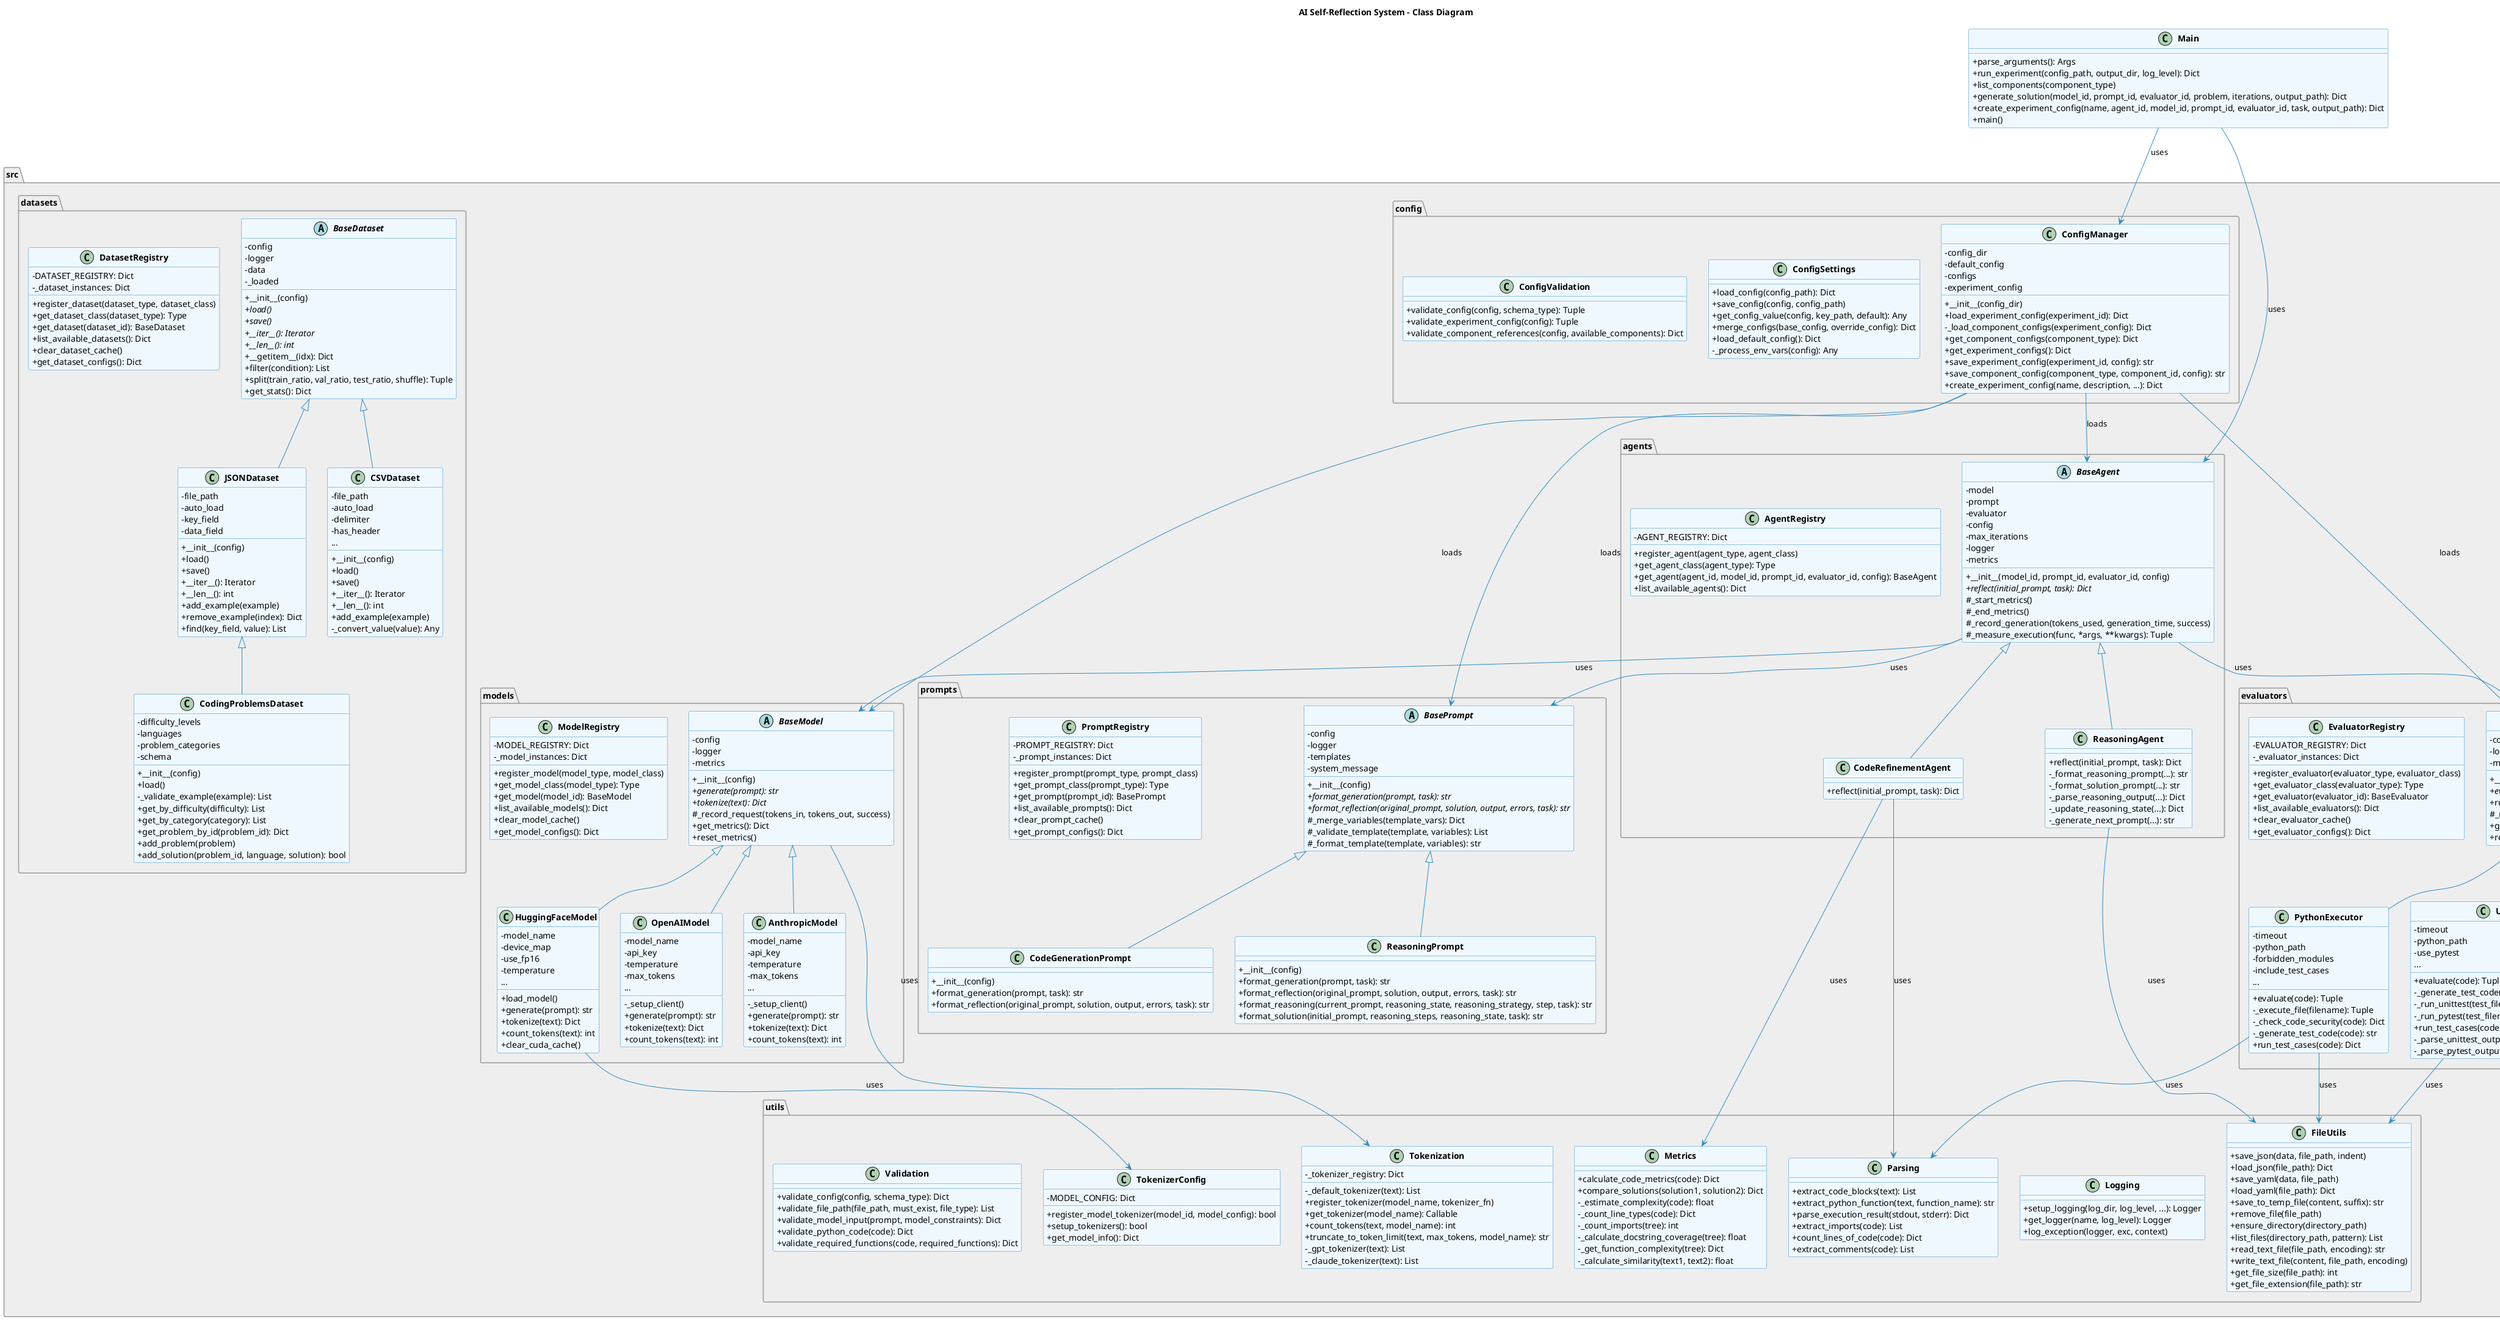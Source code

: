 @startuml "AI Self-Reflection System"

' Style settings
skinparam classAttributeIconSize 0
skinparam classFontStyle bold
skinparam classBackgroundColor #f0f8ff
skinparam classBorderColor #2E8BC0
skinparam packageBackgroundColor #EEEEEE
skinparam packageBorderColor #999999
skinparam arrowColor #2E8BC0
skinparam stereotypeCBackgroundColor #ADD8E6

' Title
title AI Self-Reflection System - Class Diagram

' Packages
package "src.agents" {
  abstract class BaseAgent {
    -model
    -prompt
    -evaluator
    -config
    -max_iterations
    -logger
    -metrics
    +__init__(model_id, prompt_id, evaluator_id, config)
    +{abstract} reflect(initial_prompt, task): Dict
    #_start_metrics()
    #_end_metrics()
    #_record_generation(tokens_used, generation_time, success)
    #_measure_execution(func, *args, **kwargs): Tuple
  }

  class CodeRefinementAgent {
    +reflect(initial_prompt, task): Dict
  }

  class ReasoningAgent {
    +reflect(initial_prompt, task): Dict
    -_format_reasoning_prompt(...): str
    -_format_solution_prompt(...): str
    -_parse_reasoning_output(...): Dict
    -_update_reasoning_state(...): Dict
    -_generate_next_prompt(...): str
  }

  class AgentRegistry {
    -AGENT_REGISTRY: Dict
    +register_agent(agent_type, agent_class)
    +get_agent_class(agent_type): Type
    +get_agent(agent_id, model_id, prompt_id, evaluator_id, config): BaseAgent
    +list_available_agents(): Dict
  }

  BaseAgent <|-- CodeRefinementAgent
  BaseAgent <|-- ReasoningAgent
}

package "src.models" {
  abstract class BaseModel {
    -config
    -logger
    -metrics
    +__init__(config)
    +{abstract} generate(prompt): str
    +{abstract} tokenize(text): Dict
    #_record_request(tokens_in, tokens_out, success)
    +get_metrics(): Dict
    +reset_metrics()
  }

  class HuggingFaceModel {
    -model_name
    -device_map
    -use_fp16
    -temperature
    ...
    +load_model()
    +generate(prompt): str
    +tokenize(text): Dict
    +count_tokens(text): int
    +clear_cuda_cache()
  }

  class OpenAIModel {
    -model_name
    -api_key
    -temperature
    -max_tokens
    ...
    -_setup_client()
    +generate(prompt): str
    +tokenize(text): Dict
    +count_tokens(text): int
  }

  class AnthropicModel {
    -model_name
    -api_key
    -temperature
    -max_tokens
    ...
    -_setup_client()
    +generate(prompt): str
    +tokenize(text): Dict
    +count_tokens(text): int
  }

  class ModelRegistry {
    -MODEL_REGISTRY: Dict
    -_model_instances: Dict
    +register_model(model_type, model_class)
    +get_model_class(model_type): Type
    +get_model(model_id): BaseModel
    +list_available_models(): Dict
    +clear_model_cache()
    +get_model_configs(): Dict
  }

  BaseModel <|-- HuggingFaceModel
  BaseModel <|-- OpenAIModel
  BaseModel <|-- AnthropicModel
}

package "src.prompts" {
  abstract class BasePrompt {
    -config
    -logger
    -templates
    -system_message
    +__init__(config)
    +{abstract} format_generation(prompt, task): str
    +{abstract} format_reflection(original_prompt, solution, output, errors, task): str
    #_merge_variables(template_vars): Dict
    #_validate_template(template, variables): List
    #_format_template(template, variables): str
  }

  class CodeGenerationPrompt {
    +__init__(config)
    +format_generation(prompt, task): str
    +format_reflection(original_prompt, solution, output, errors, task): str
  }

  class ReasoningPrompt {
    +__init__(config)
    +format_generation(prompt, task): str
    +format_reflection(original_prompt, solution, output, errors, task): str
    +format_reasoning(current_prompt, reasoning_state, reasoning_strategy, step, task): str
    +format_solution(initial_prompt, reasoning_steps, reasoning_state, task): str
  }

  class PromptRegistry {
    -PROMPT_REGISTRY: Dict
    -_prompt_instances: Dict
    +register_prompt(prompt_type, prompt_class)
    +get_prompt_class(prompt_type): Type
    +get_prompt(prompt_id): BasePrompt
    +list_available_prompts(): Dict
    +clear_prompt_cache()
    +get_prompt_configs(): Dict
  }

  BasePrompt <|-- CodeGenerationPrompt
  BasePrompt <|-- ReasoningPrompt
}

package "src.evaluators" {
  abstract class BaseEvaluator {
    -config
    -logger
    -metrics
    +__init__(config)
    +{abstract} evaluate(code): Tuple
    +run_test_cases(code): Dict
    #_record_evaluation(success, execution_time)
    +get_metrics(): Dict
    +reset_metrics()
  }

  class PythonExecutor {
    -timeout
    -python_path
    -forbidden_modules
    -include_test_cases
    ...
    +evaluate(code): Tuple
    -_execute_file(filename): Tuple
    -_check_code_security(code): Dict
    -_generate_test_code(code): str
    +run_test_cases(code): Dict
  }

  class UnitTester {
    -timeout
    -python_path
    -use_pytest
    ...
    +evaluate(code): Tuple
    -_generate_test_code(code, function_name): str
    -_run_unittest(test_filename): Tuple
    -_run_pytest(test_filename): Tuple
    +run_test_cases(code): Dict
    -_parse_unittest_output(output, errors): Dict
    -_parse_pytest_output(output, errors): Dict
  }

  class CodeAnalyzer {
    -timeout
    -python_path
    -use_pylint
    -use_flake8
    ...
    +evaluate(code): Tuple
    -_analyze_ast(code): Tuple
    -_run_pylint(filename): Tuple
    -_run_flake8(filename): Tuple
    -_run_mypy(filename): Tuple
  }

  class EvaluatorRegistry {
    -EVALUATOR_REGISTRY: Dict
    -_evaluator_instances: Dict
    +register_evaluator(evaluator_type, evaluator_class)
    +get_evaluator_class(evaluator_type): Type
    +get_evaluator(evaluator_id): BaseEvaluator
    +list_available_evaluators(): Dict
    +clear_evaluator_cache()
    +get_evaluator_configs(): Dict
  }

  BaseEvaluator <|-- PythonExecutor
  BaseEvaluator <|-- UnitTester
  BaseEvaluator <|-- CodeAnalyzer
}

package "src.datasets" {
  abstract class BaseDataset {
    -config
    -logger
    -data
    -_loaded
    +__init__(config)
    +{abstract} load()
    +{abstract} save()
    +{abstract} __iter__(): Iterator
    +{abstract} __len__(): int
    +__getitem__(idx): Dict
    +filter(condition): List
    +split(train_ratio, val_ratio, test_ratio, shuffle): Tuple
    +get_stats(): Dict
  }

  class JSONDataset {
    -file_path
    -auto_load
    -key_field
    -data_field
    +__init__(config)
    +load()
    +save()
    +__iter__(): Iterator
    +__len__(): int
    +add_example(example)
    +remove_example(index): Dict
    +find(key_field, value): List
  }

  class CSVDataset {
    -file_path
    -auto_load
    -delimiter
    -has_header
    ...
    +__init__(config)
    +load()
    +save()
    +__iter__(): Iterator
    +__len__(): int
    +add_example(example)
    -_convert_value(value): Any
  }

  class CodingProblemsDataset {
    -difficulty_levels
    -languages
    -problem_categories
    -schema
    +__init__(config)
    +load()
    -_validate_example(example): List
    +get_by_difficulty(difficulty): List
    +get_by_category(category): List
    +get_problem_by_id(problem_id): Dict
    +add_problem(problem)
    +add_solution(problem_id, language, solution): bool
  }

  class DatasetRegistry {
    -DATASET_REGISTRY: Dict
    -_dataset_instances: Dict
    +register_dataset(dataset_type, dataset_class)
    +get_dataset_class(dataset_type): Type
    +get_dataset(dataset_id): BaseDataset
    +list_available_datasets(): Dict
    +clear_dataset_cache()
    +get_dataset_configs(): Dict
  }

  BaseDataset <|-- JSONDataset
  BaseDataset <|-- CSVDataset
  JSONDataset <|-- CodingProblemsDataset
}

package "src.config" {
  class ConfigManager {
    -config_dir
    -default_config
    -configs
    -experiment_config
    +__init__(config_dir)
    +load_experiment_config(experiment_id): Dict
    -_load_component_configs(experiment_config): Dict
    +get_component_configs(component_type): Dict
    +get_experiment_configs(): Dict
    +save_experiment_config(experiment_id, config): str
    +save_component_config(component_type, component_id, config): str
    +create_experiment_config(name, description, ...): Dict
  }

  class ConfigSettings {
    +load_config(config_path): Dict
    +save_config(config, config_path)
    +get_config_value(config, key_path, default): Any
    +merge_configs(base_config, override_config): Dict
    +load_default_config(): Dict
    -_process_env_vars(config): Any
  }

  class ConfigValidation {
    +validate_config(config, schema_type): Tuple
    +validate_experiment_config(config): Tuple
    +validate_component_references(config, available_components): Dict
  }
}

package "src.utils" {
  class FileUtils {
    +save_json(data, file_path, indent)
    +load_json(file_path): Dict
    +save_yaml(data, file_path)
    +load_yaml(file_path): Dict
    +save_to_temp_file(content, suffix): str
    +remove_file(file_path)
    +ensure_directory(directory_path)
    +list_files(directory_path, pattern): List
    +read_text_file(file_path, encoding): str
    +write_text_file(content, file_path, encoding)
    +get_file_size(file_path): int
    +get_file_extension(file_path): str
  }

  class Logging {
    +setup_logging(log_dir, log_level, ...): Logger
    +get_logger(name, log_level): Logger
    +log_exception(logger, exc, context)
  }

  class Metrics {
    +calculate_code_metrics(code): Dict
    +compare_solutions(solution1, solution2): Dict
    -_estimate_complexity(code): float
    -_count_line_types(code): Dict
    -_count_imports(tree): int
    -_calculate_docstring_coverage(tree): float
    -_get_function_complexity(tree): Dict
    -_calculate_similarity(text1, text2): float
  }

  class Parsing {
    +extract_code_blocks(text): List
    +extract_python_function(text, function_name): str
    +parse_execution_result(stdout, stderr): Dict
    +extract_imports(code): List
    +count_lines_of_code(code): Dict
    +extract_comments(code): List
  }

  class Tokenization {
    -_default_tokenizer(text): List
    -_tokenizer_registry: Dict
    +register_tokenizer(model_name, tokenizer_fn)
    +get_tokenizer(model_name): Callable
    +count_tokens(text, model_name): int
    +truncate_to_token_limit(text, max_tokens, model_name): str
    -_gpt_tokenizer(text): List
    -_claude_tokenizer(text): List
  }

  class TokenizerConfig {
    -MODEL_CONFIG: Dict
    +register_model_tokenizer(model_id, model_config): bool
    +setup_tokenizers(): bool
    +get_model_info(): Dict
  }

  class Validation {
    +validate_config(config, schema_type): Dict
    +validate_file_path(file_path, must_exist, file_type): List
    +validate_model_input(prompt, model_constraints): Dict
    +validate_python_code(code): Dict
    +validate_required_functions(code, required_functions): Dict
  }
}

' Main module
class Main {
  +parse_arguments(): Args
  +run_experiment(config_path, output_dir, log_level): Dict
  +list_components(component_type)
  +generate_solution(model_id, prompt_id, evaluator_id, problem, iterations, output_path): Dict
  +create_experiment_config(name, agent_id, model_id, prompt_id, evaluator_id, task, output_path): Dict
  +main()
}

' Relationships between components across packages
BaseAgent --> BaseModel : uses
BaseAgent --> BasePrompt : uses
BaseAgent --> BaseEvaluator : uses
ConfigManager --> BaseModel : loads
ConfigManager --> BasePrompt : loads
ConfigManager --> BaseEvaluator : loads
ConfigManager --> BaseAgent : loads
Main --> ConfigManager : uses
Main --> BaseAgent : uses
PythonExecutor --> Parsing : uses
CodeRefinementAgent --> Metrics : uses
CodeRefinementAgent --> Parsing : uses
ReasoningAgent --> FileUtils : uses
BaseModel --> Tokenization : uses
HuggingFaceModel --> TokenizerConfig : uses
PythonExecutor --> FileUtils : uses
UnitTester --> FileUtils : uses

@enduml